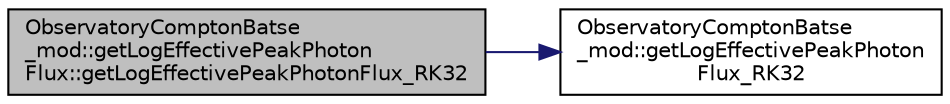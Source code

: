 digraph "ObservatoryComptonBatse_mod::getLogEffectivePeakPhotonFlux::getLogEffectivePeakPhotonFlux_RK32"
{
 // LATEX_PDF_SIZE
  edge [fontname="Helvetica",fontsize="10",labelfontname="Helvetica",labelfontsize="10"];
  node [fontname="Helvetica",fontsize="10",shape=record];
  rankdir="LR";
  Node1 [label="ObservatoryComptonBatse\l_mod::getLogEffectivePeakPhoton\lFlux::getLogEffectivePeakPhotonFlux_RK32",height=0.2,width=0.4,color="black", fillcolor="grey75", style="filled", fontcolor="black",tooltip=" "];
  Node1 -> Node2 [color="midnightblue",fontsize="10",style="solid",fontname="Helvetica"];
  Node2 [label="ObservatoryComptonBatse\l_mod::getLogEffectivePeakPhoton\lFlux_RK32",height=0.2,width=0.4,color="black", fillcolor="white", style="filled",URL="$namespaceObservatoryComptonBatse__mod.html#ad224065aac56b5c5824b14eaa570ff85",tooltip=" "];
}
